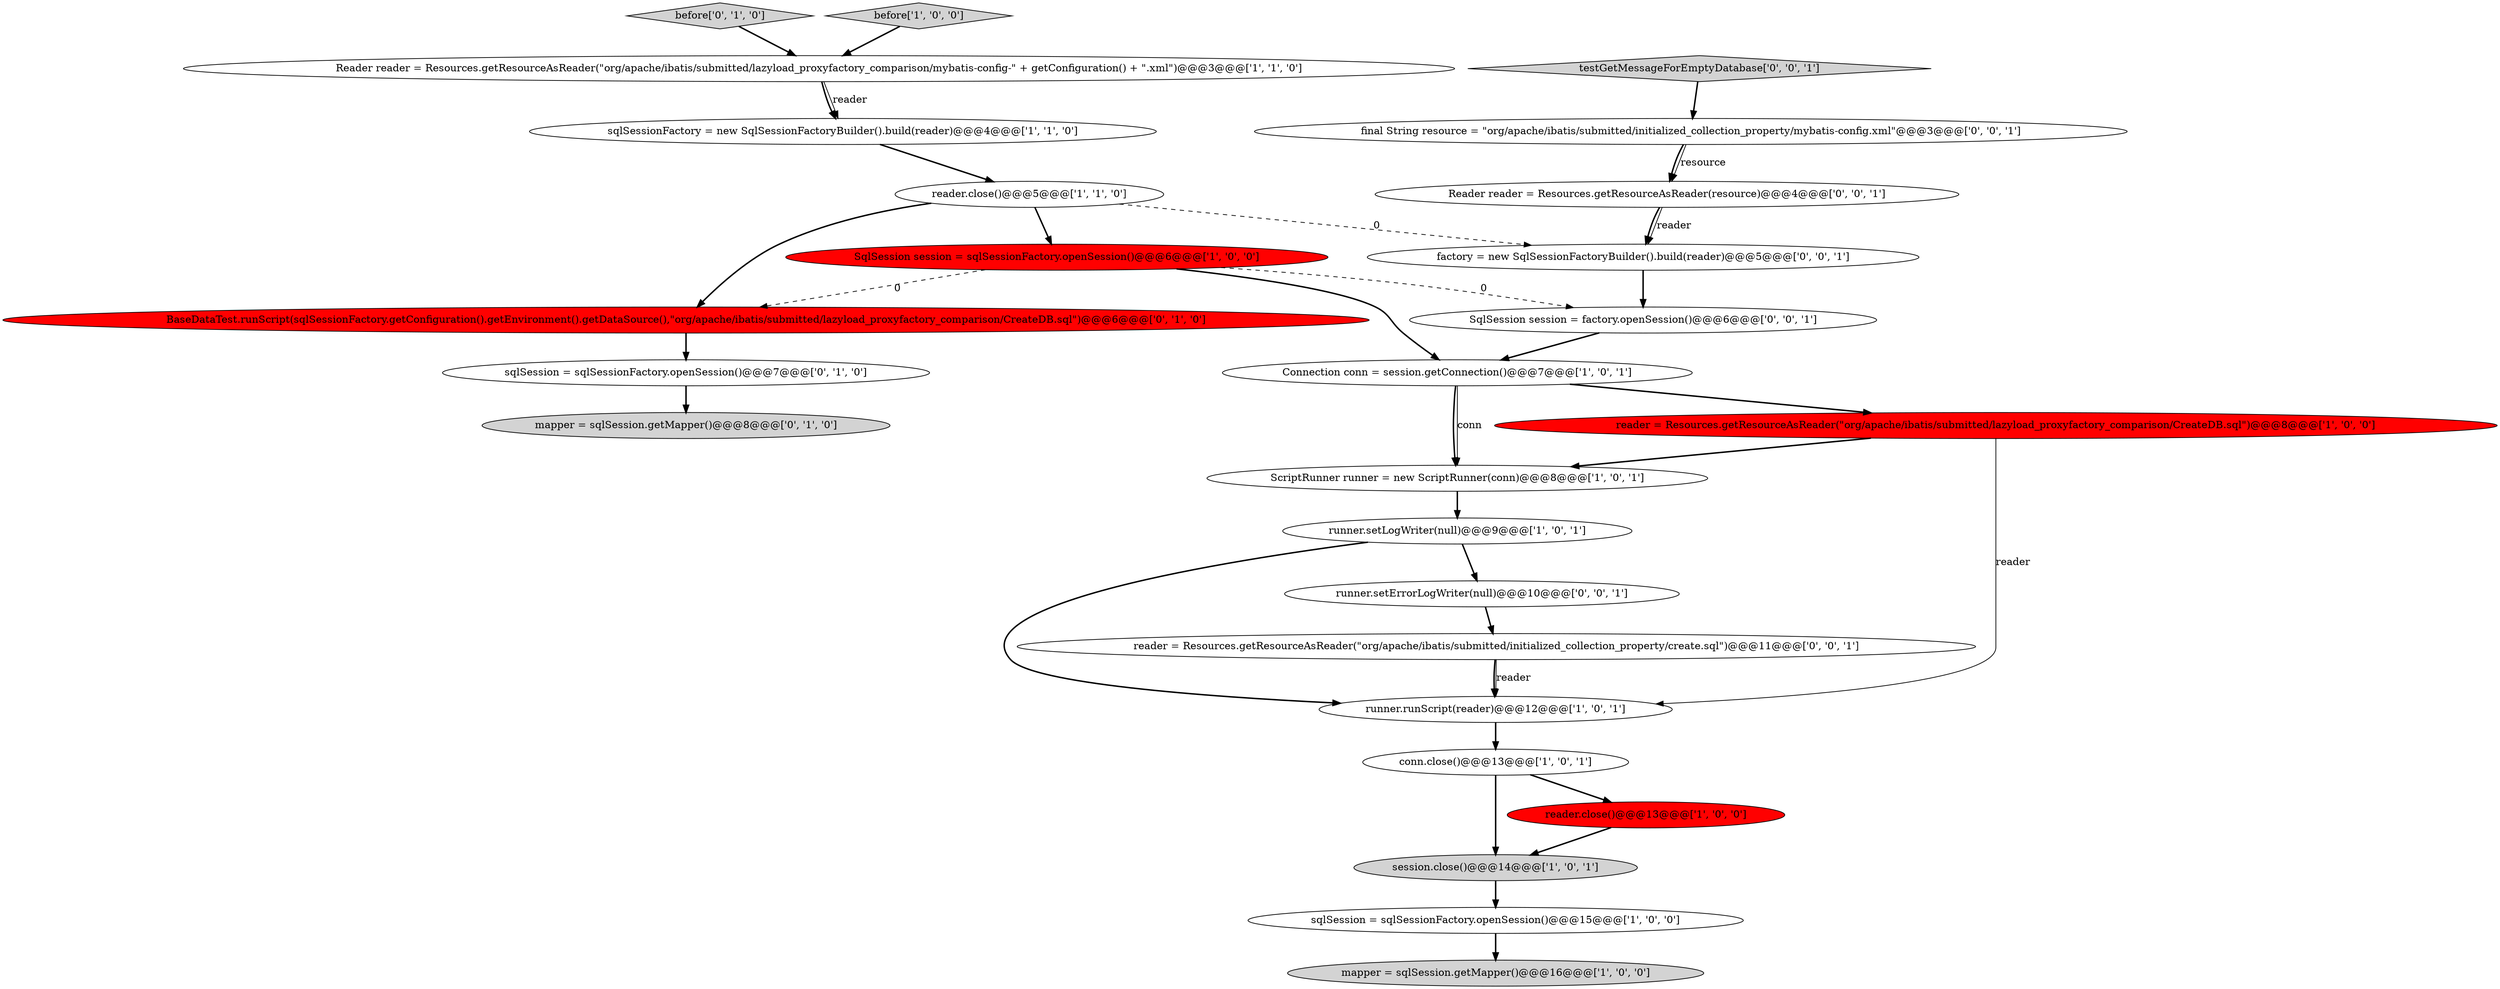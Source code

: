 digraph {
19 [style = filled, label = "Reader reader = Resources.getResourceAsReader(resource)@@@4@@@['0', '0', '1']", fillcolor = white, shape = ellipse image = "AAA0AAABBB3BBB"];
12 [style = filled, label = "conn.close()@@@13@@@['1', '0', '1']", fillcolor = white, shape = ellipse image = "AAA0AAABBB1BBB"];
2 [style = filled, label = "Reader reader = Resources.getResourceAsReader(\"org/apache/ibatis/submitted/lazyload_proxyfactory_comparison/mybatis-config-\" + getConfiguration() + \".xml\")@@@3@@@['1', '1', '0']", fillcolor = white, shape = ellipse image = "AAA0AAABBB1BBB"];
24 [style = filled, label = "runner.setErrorLogWriter(null)@@@10@@@['0', '0', '1']", fillcolor = white, shape = ellipse image = "AAA0AAABBB3BBB"];
9 [style = filled, label = "Connection conn = session.getConnection()@@@7@@@['1', '0', '1']", fillcolor = white, shape = ellipse image = "AAA0AAABBB1BBB"];
10 [style = filled, label = "runner.runScript(reader)@@@12@@@['1', '0', '1']", fillcolor = white, shape = ellipse image = "AAA0AAABBB1BBB"];
25 [style = filled, label = "factory = new SqlSessionFactoryBuilder().build(reader)@@@5@@@['0', '0', '1']", fillcolor = white, shape = ellipse image = "AAA0AAABBB3BBB"];
5 [style = filled, label = "sqlSession = sqlSessionFactory.openSession()@@@15@@@['1', '0', '0']", fillcolor = white, shape = ellipse image = "AAA0AAABBB1BBB"];
22 [style = filled, label = "reader = Resources.getResourceAsReader(\"org/apache/ibatis/submitted/initialized_collection_property/create.sql\")@@@11@@@['0', '0', '1']", fillcolor = white, shape = ellipse image = "AAA0AAABBB3BBB"];
4 [style = filled, label = "reader = Resources.getResourceAsReader(\"org/apache/ibatis/submitted/lazyload_proxyfactory_comparison/CreateDB.sql\")@@@8@@@['1', '0', '0']", fillcolor = red, shape = ellipse image = "AAA1AAABBB1BBB"];
20 [style = filled, label = "final String resource = \"org/apache/ibatis/submitted/initialized_collection_property/mybatis-config.xml\"@@@3@@@['0', '0', '1']", fillcolor = white, shape = ellipse image = "AAA0AAABBB3BBB"];
15 [style = filled, label = "before['0', '1', '0']", fillcolor = lightgray, shape = diamond image = "AAA0AAABBB2BBB"];
17 [style = filled, label = "sqlSession = sqlSessionFactory.openSession()@@@7@@@['0', '1', '0']", fillcolor = white, shape = ellipse image = "AAA0AAABBB2BBB"];
1 [style = filled, label = "ScriptRunner runner = new ScriptRunner(conn)@@@8@@@['1', '0', '1']", fillcolor = white, shape = ellipse image = "AAA0AAABBB1BBB"];
6 [style = filled, label = "session.close()@@@14@@@['1', '0', '1']", fillcolor = lightgray, shape = ellipse image = "AAA0AAABBB1BBB"];
7 [style = filled, label = "before['1', '0', '0']", fillcolor = lightgray, shape = diamond image = "AAA0AAABBB1BBB"];
0 [style = filled, label = "reader.close()@@@13@@@['1', '0', '0']", fillcolor = red, shape = ellipse image = "AAA1AAABBB1BBB"];
16 [style = filled, label = "mapper = sqlSession.getMapper()@@@8@@@['0', '1', '0']", fillcolor = lightgray, shape = ellipse image = "AAA0AAABBB2BBB"];
21 [style = filled, label = "testGetMessageForEmptyDatabase['0', '0', '1']", fillcolor = lightgray, shape = diamond image = "AAA0AAABBB3BBB"];
13 [style = filled, label = "sqlSessionFactory = new SqlSessionFactoryBuilder().build(reader)@@@4@@@['1', '1', '0']", fillcolor = white, shape = ellipse image = "AAA0AAABBB1BBB"];
14 [style = filled, label = "mapper = sqlSession.getMapper()@@@16@@@['1', '0', '0']", fillcolor = lightgray, shape = ellipse image = "AAA0AAABBB1BBB"];
11 [style = filled, label = "SqlSession session = sqlSessionFactory.openSession()@@@6@@@['1', '0', '0']", fillcolor = red, shape = ellipse image = "AAA1AAABBB1BBB"];
18 [style = filled, label = "BaseDataTest.runScript(sqlSessionFactory.getConfiguration().getEnvironment().getDataSource(),\"org/apache/ibatis/submitted/lazyload_proxyfactory_comparison/CreateDB.sql\")@@@6@@@['0', '1', '0']", fillcolor = red, shape = ellipse image = "AAA1AAABBB2BBB"];
3 [style = filled, label = "runner.setLogWriter(null)@@@9@@@['1', '0', '1']", fillcolor = white, shape = ellipse image = "AAA0AAABBB1BBB"];
23 [style = filled, label = "SqlSession session = factory.openSession()@@@6@@@['0', '0', '1']", fillcolor = white, shape = ellipse image = "AAA0AAABBB3BBB"];
8 [style = filled, label = "reader.close()@@@5@@@['1', '1', '0']", fillcolor = white, shape = ellipse image = "AAA0AAABBB1BBB"];
15->2 [style = bold, label=""];
3->24 [style = bold, label=""];
0->6 [style = bold, label=""];
25->23 [style = bold, label=""];
8->18 [style = bold, label=""];
9->4 [style = bold, label=""];
1->3 [style = bold, label=""];
4->10 [style = solid, label="reader"];
18->17 [style = bold, label=""];
11->23 [style = dashed, label="0"];
5->14 [style = bold, label=""];
11->9 [style = bold, label=""];
22->10 [style = solid, label="reader"];
12->0 [style = bold, label=""];
24->22 [style = bold, label=""];
12->6 [style = bold, label=""];
2->13 [style = solid, label="reader"];
19->25 [style = bold, label=""];
2->13 [style = bold, label=""];
9->1 [style = solid, label="conn"];
3->10 [style = bold, label=""];
6->5 [style = bold, label=""];
21->20 [style = bold, label=""];
10->12 [style = bold, label=""];
7->2 [style = bold, label=""];
11->18 [style = dashed, label="0"];
20->19 [style = solid, label="resource"];
22->10 [style = bold, label=""];
8->25 [style = dashed, label="0"];
4->1 [style = bold, label=""];
13->8 [style = bold, label=""];
9->1 [style = bold, label=""];
20->19 [style = bold, label=""];
8->11 [style = bold, label=""];
23->9 [style = bold, label=""];
19->25 [style = solid, label="reader"];
17->16 [style = bold, label=""];
}
